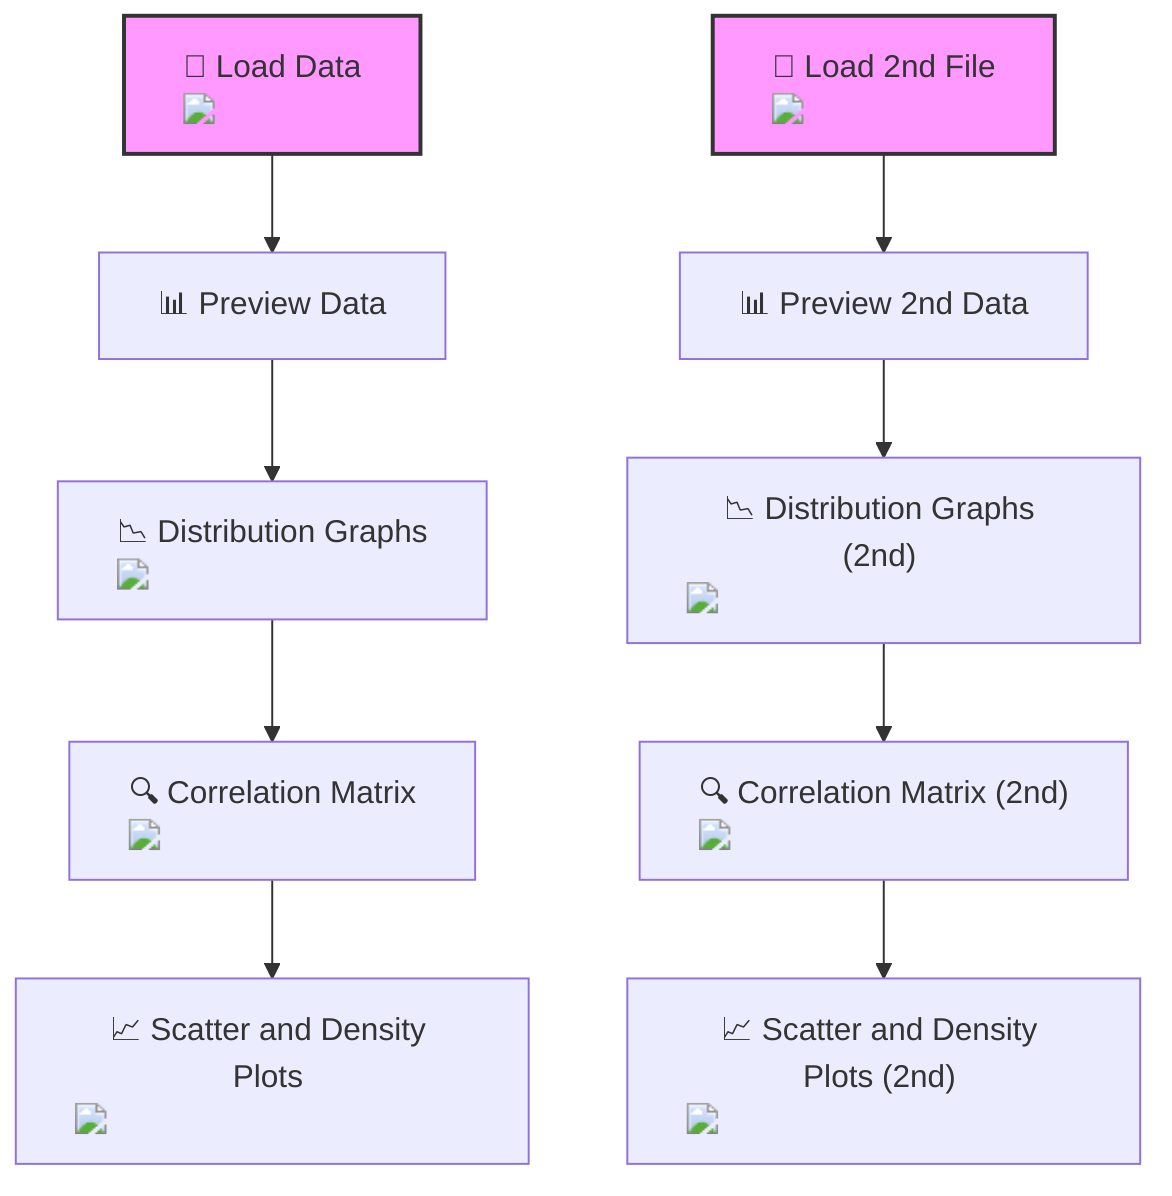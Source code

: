 graph TD;
    A["📂 Load Data <img src='file.svg' />"] --> B["📊 Preview Data"];
    B --> C["📉 Distribution Graphs <img src='hist_template.svg' />"];
    C --> D["🔍 Correlation Matrix <img src='correlation_template.svg' />"];
    D --> E["📈 Scatter and Density Plots <img src='scatter_plot_template.svg' />"];
    A1["📂 Load 2nd File <img src='file.svg' />"] --> B1["📊 Preview 2nd Data"];
    B1 --> C1["📉 Distribution Graphs (2nd) <img src='hist_template.svg' />"];
    C1 --> D1["🔍 Correlation Matrix (2nd) <img src='correlation_template.svg' />"];
    D1 --> E1["📈 Scatter and Density Plots (2nd) <img src='scatter_plot_template.svg' />"];
    
    classDef section fill:#f9f,stroke:#333,stroke-width:2px;
    class A,A1 section;